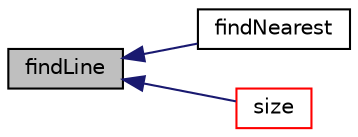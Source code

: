 digraph "findLine"
{
  bgcolor="transparent";
  edge [fontname="Helvetica",fontsize="10",labelfontname="Helvetica",labelfontsize="10"];
  node [fontname="Helvetica",fontsize="10",shape=record];
  rankdir="LR";
  Node1 [label="findLine",height=0.2,width=0.4,color="black", fillcolor="grey75", style="filled", fontcolor="black"];
  Node1 -> Node2 [dir="back",color="midnightblue",fontsize="10",style="solid",fontname="Helvetica"];
  Node2 [label="findNearest",height=0.2,width=0.4,color="black",URL="$a02687.html#a821a7ea0d683d749a0d3392f24dad928",tooltip="Find the nearest locations for the supplied points to a. "];
  Node1 -> Node3 [dir="back",color="midnightblue",fontsize="10",style="solid",fontname="Helvetica"];
  Node3 [label="size",height=0.2,width=0.4,color="red",URL="$a02687.html#aefe0792b5b0175e6022a92a906fdf053",tooltip="Range of local indices that can be returned. "];
}
